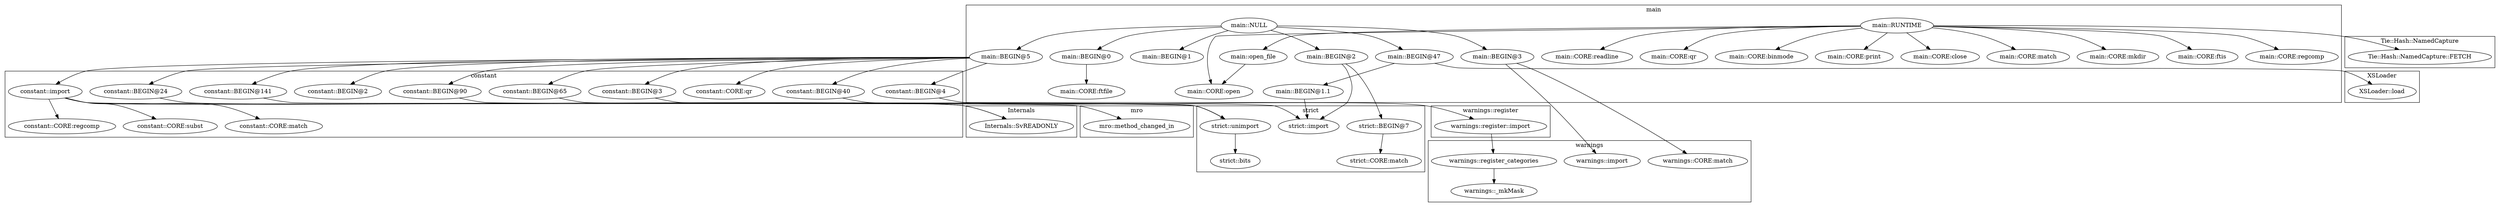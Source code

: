 digraph {
graph [overlap=false]
subgraph cluster_constant {
	label="constant";
	"constant::import";
	"constant::BEGIN@141";
	"constant::CORE:qr";
	"constant::BEGIN@40";
	"constant::BEGIN@65";
	"constant::CORE:regcomp";
	"constant::BEGIN@3";
	"constant::BEGIN@2";
	"constant::BEGIN@4";
	"constant::BEGIN@24";
	"constant::CORE:subst";
	"constant::BEGIN@90";
	"constant::CORE:match";
}
subgraph cluster_Internals {
	label="Internals";
	"Internals::SvREADONLY";
}
subgraph cluster_Tie_Hash_NamedCapture {
	label="Tie::Hash::NamedCapture";
	"Tie::Hash::NamedCapture::FETCH";
}
subgraph cluster_strict {
	label="strict";
	"strict::BEGIN@7";
	"strict::import";
	"strict::unimport";
	"strict::bits";
	"strict::CORE:match";
}
subgraph cluster_XSLoader {
	label="XSLoader";
	"XSLoader::load";
}
subgraph cluster_mro {
	label="mro";
	"mro::method_changed_in";
}
subgraph cluster_warnings {
	label="warnings";
	"warnings::_mkMask";
	"warnings::import";
	"warnings::CORE:match";
	"warnings::register_categories";
}
subgraph cluster_warnings_register {
	label="warnings::register";
	"warnings::register::import";
}
subgraph cluster_main {
	label="main";
	"main::CORE:match";
	"main::CORE:mkdir";
	"main::CORE:ftis";
	"main::CORE:regcomp";
	"main::BEGIN@0";
	"main::BEGIN@1.1";
	"main::CORE:ftfile";
	"main::BEGIN@3";
	"main::open_file";
	"main::CORE:readline";
	"main::CORE:qr";
	"main::BEGIN@5";
	"main::BEGIN@1";
	"main::BEGIN@2";
	"main::CORE:binmode";
	"main::BEGIN@47";
	"main::RUNTIME";
	"main::CORE:print";
	"main::NULL";
	"main::CORE:close";
	"main::CORE:open";
}
"main::RUNTIME" -> "main::CORE:ftis";
"main::RUNTIME" -> "main::CORE:mkdir";
"constant::import" -> "mro::method_changed_in";
"main::BEGIN@0" -> "main::CORE:ftfile";
"strict::unimport" -> "strict::bits";
"main::BEGIN@47" -> "main::BEGIN@1.1";
"main::RUNTIME" -> "main::open_file";
"main::RUNTIME" -> "main::CORE:readline";
"main::BEGIN@47" -> "XSLoader::load";
"main::BEGIN@5" -> "constant::BEGIN@40";
"main::RUNTIME" -> "main::CORE:qr";
"main::BEGIN@5" -> "constant::BEGIN@2";
"main::BEGIN@5" -> "constant::BEGIN@65";
"main::BEGIN@5" -> "constant::BEGIN@3";
"main::RUNTIME" -> "main::CORE:binmode";
"main::BEGIN@2" -> "strict::import";
"constant::BEGIN@3" -> "strict::import";
"main::BEGIN@1.1" -> "strict::import";
"main::NULL" -> "main::BEGIN@5";
"main::NULL" -> "main::BEGIN@2";
"main::BEGIN@5" -> "constant::BEGIN@90";
"constant::import" -> "constant::CORE:subst";
"main::BEGIN@3" -> "warnings::CORE:match";
"constant::BEGIN@65" -> "strict::unimport";
"constant::BEGIN@40" -> "strict::unimport";
"constant::BEGIN@90" -> "strict::unimport";
"constant::BEGIN@141" -> "strict::unimport";
"main::RUNTIME" -> "main::CORE:print";
"constant::import" -> "Internals::SvREADONLY";
"constant::BEGIN@24" -> "Internals::SvREADONLY";
"strict::BEGIN@7" -> "strict::CORE:match";
"main::RUNTIME" -> "main::CORE:regcomp";
"main::NULL" -> "main::BEGIN@0";
"main::RUNTIME" -> "main::CORE:match";
"warnings::register_categories" -> "warnings::_mkMask";
"main::BEGIN@2" -> "strict::BEGIN@7";
"main::BEGIN@5" -> "constant::import";
"main::NULL" -> "main::BEGIN@3";
"main::BEGIN@5" -> "constant::CORE:qr";
"main::BEGIN@5" -> "constant::BEGIN@141";
"main::NULL" -> "main::BEGIN@47";
"main::NULL" -> "main::BEGIN@1";
"main::BEGIN@5" -> "constant::BEGIN@24";
"main::BEGIN@5" -> "constant::BEGIN@4";
"constant::import" -> "constant::CORE:match";
"warnings::register::import" -> "warnings::register_categories";
"main::RUNTIME" -> "main::CORE:close";
"constant::BEGIN@4" -> "warnings::register::import";
"main::RUNTIME" -> "Tie::Hash::NamedCapture::FETCH";
"main::BEGIN@3" -> "warnings::import";
"constant::import" -> "constant::CORE:regcomp";
"main::open_file" -> "main::CORE:open";
"main::RUNTIME" -> "main::CORE:open";
}
